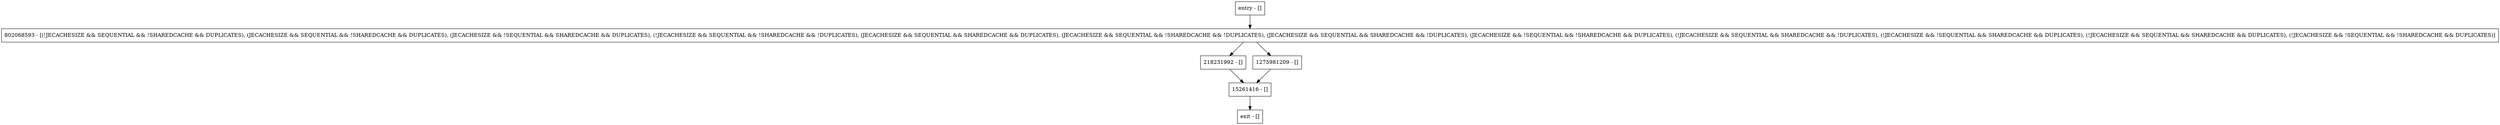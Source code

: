 digraph updateCacheUsage {
node [shape=record];
entry [label="entry - []"];
exit [label="exit - []"];
802068593 [label="802068593 - [(!JECACHESIZE && SEQUENTIAL && !SHAREDCACHE && DUPLICATES), (JECACHESIZE && SEQUENTIAL && !SHAREDCACHE && DUPLICATES), (JECACHESIZE && !SEQUENTIAL && SHAREDCACHE && DUPLICATES), (!JECACHESIZE && SEQUENTIAL && !SHAREDCACHE && !DUPLICATES), (JECACHESIZE && SEQUENTIAL && SHAREDCACHE && DUPLICATES), (JECACHESIZE && SEQUENTIAL && !SHAREDCACHE && !DUPLICATES), (JECACHESIZE && SEQUENTIAL && SHAREDCACHE && !DUPLICATES), (JECACHESIZE && !SEQUENTIAL && !SHAREDCACHE && DUPLICATES), (!JECACHESIZE && SEQUENTIAL && SHAREDCACHE && !DUPLICATES), (!JECACHESIZE && !SEQUENTIAL && SHAREDCACHE && DUPLICATES), (!JECACHESIZE && SEQUENTIAL && SHAREDCACHE && DUPLICATES), (!JECACHESIZE && !SEQUENTIAL && !SHAREDCACHE && DUPLICATES)]"];
15261416 [label="15261416 - []"];
218231992 [label="218231992 - []"];
1275981209 [label="1275981209 - []"];
entry;
exit;
entry -> 802068593;
802068593 -> 218231992;
802068593 -> 1275981209;
15261416 -> exit;
218231992 -> 15261416;
1275981209 -> 15261416;
}
